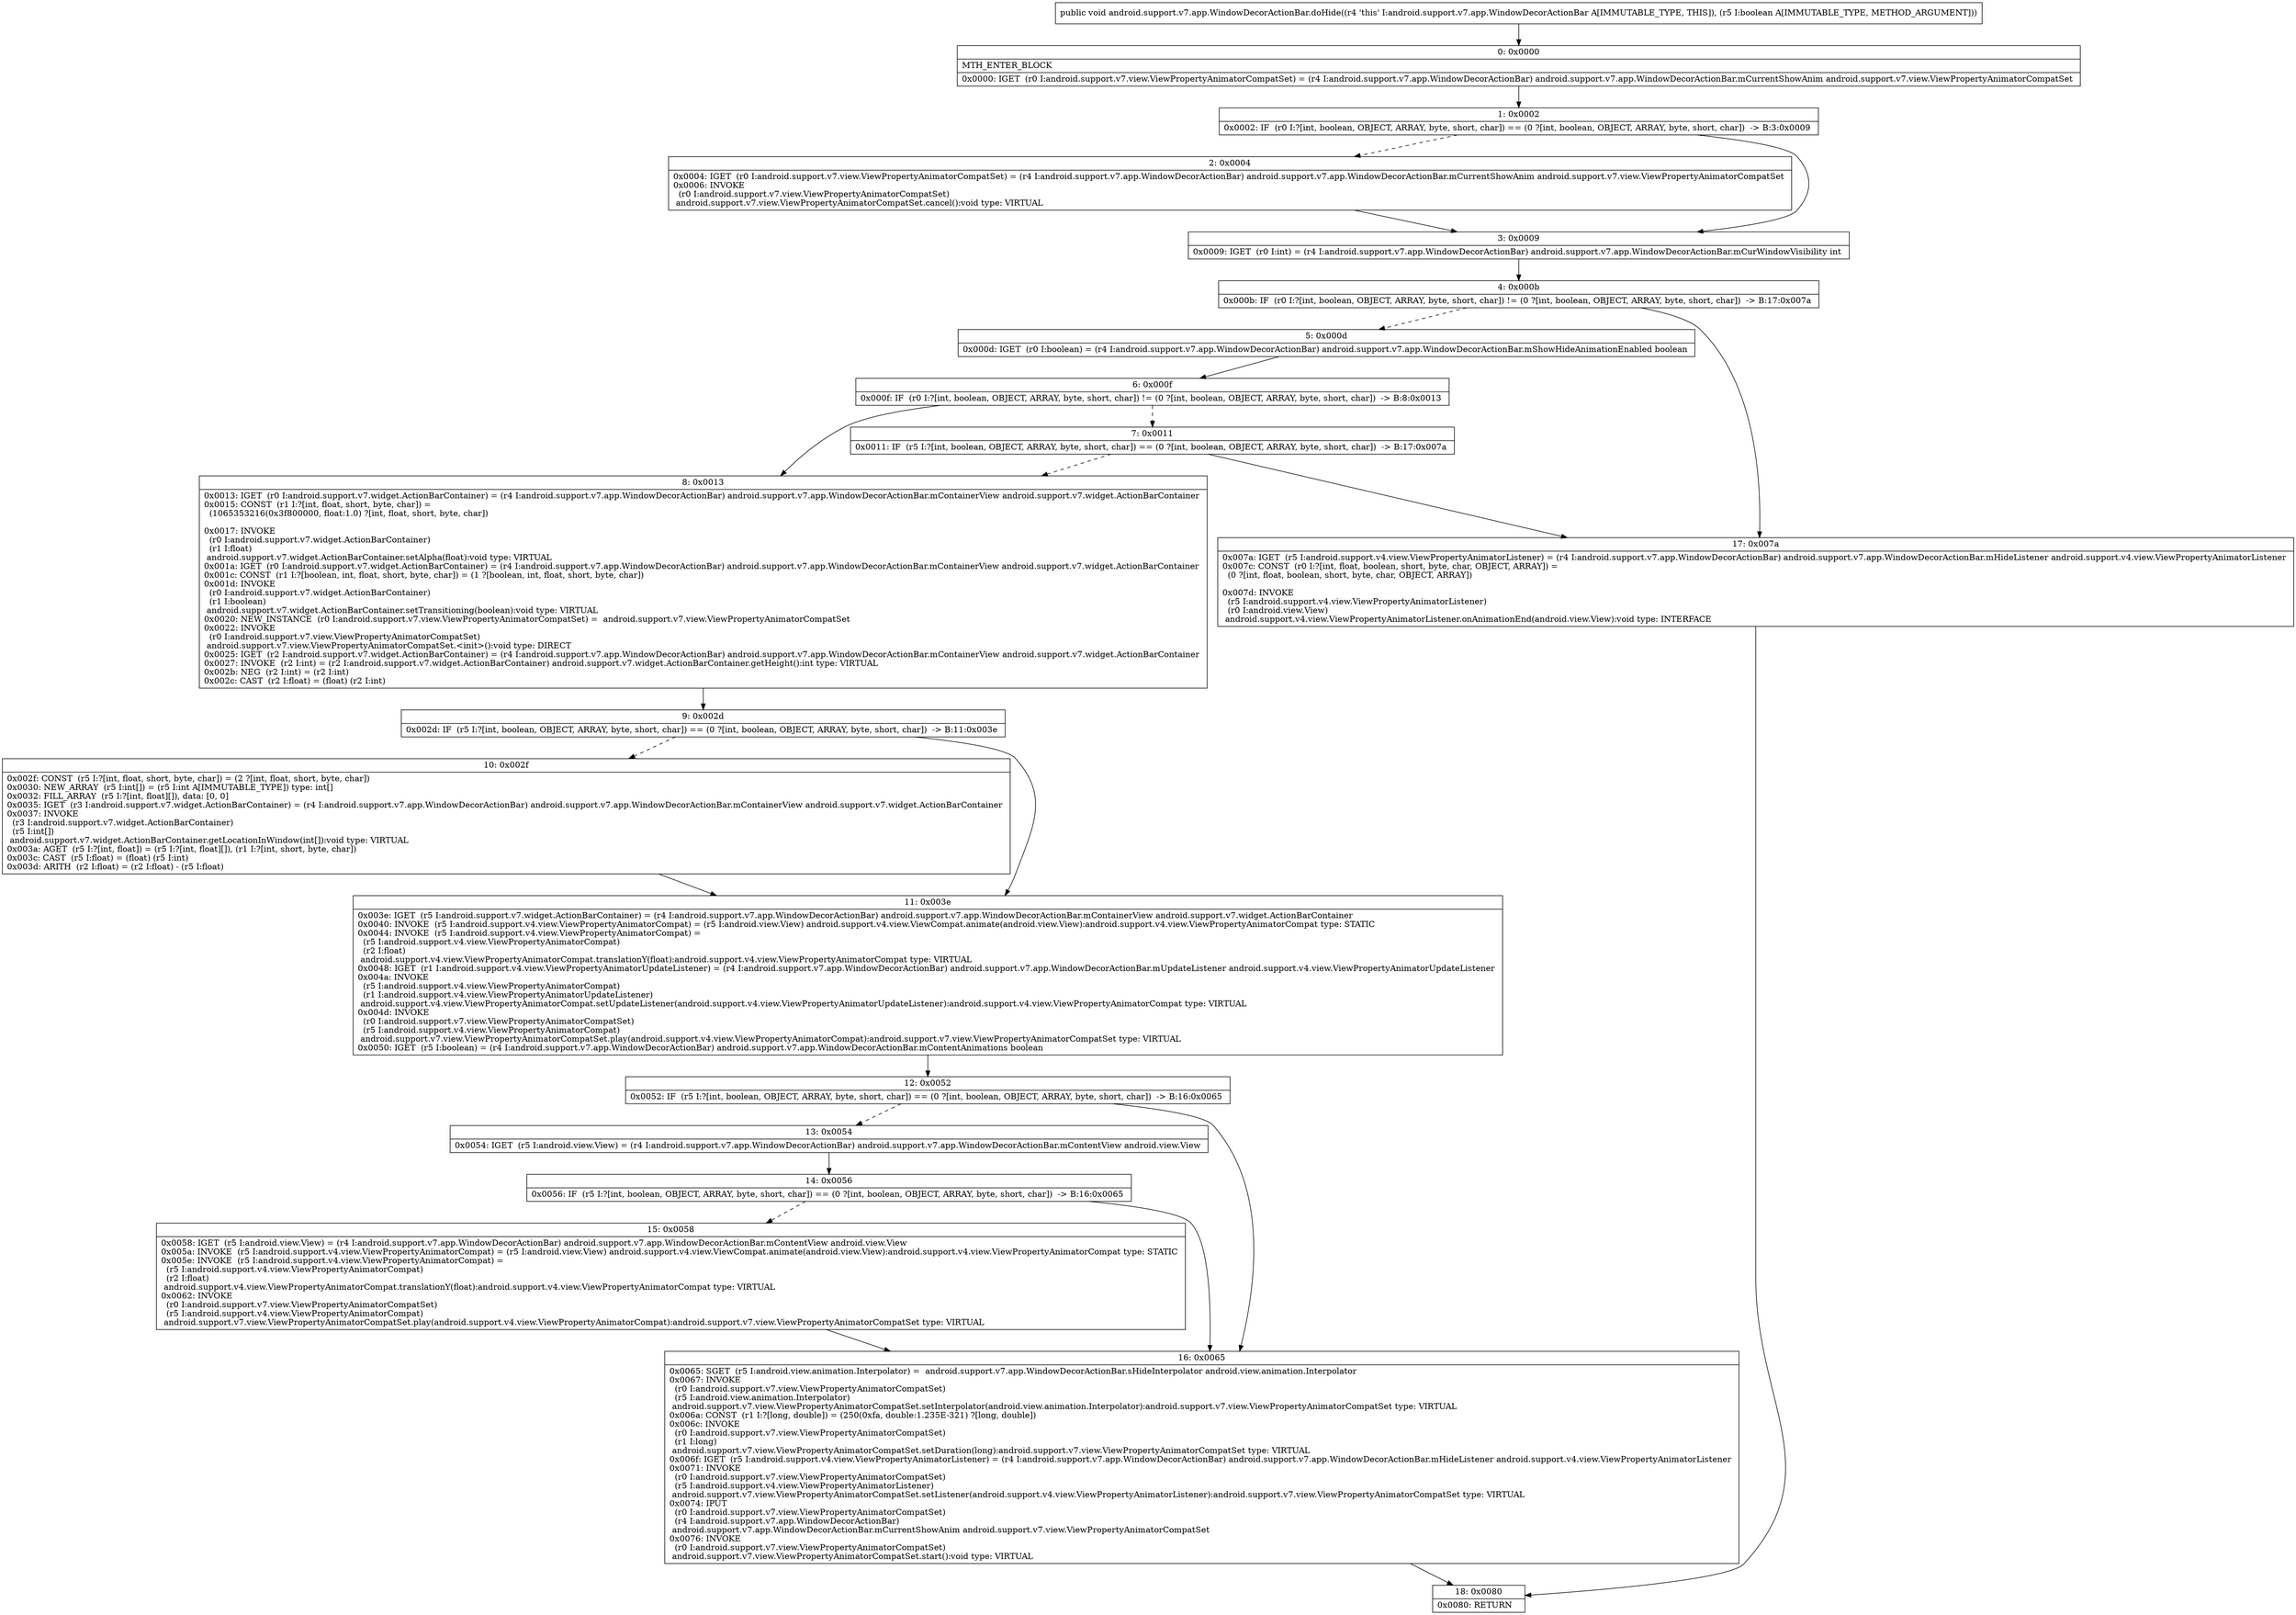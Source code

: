 digraph "CFG forandroid.support.v7.app.WindowDecorActionBar.doHide(Z)V" {
Node_0 [shape=record,label="{0\:\ 0x0000|MTH_ENTER_BLOCK\l|0x0000: IGET  (r0 I:android.support.v7.view.ViewPropertyAnimatorCompatSet) = (r4 I:android.support.v7.app.WindowDecorActionBar) android.support.v7.app.WindowDecorActionBar.mCurrentShowAnim android.support.v7.view.ViewPropertyAnimatorCompatSet \l}"];
Node_1 [shape=record,label="{1\:\ 0x0002|0x0002: IF  (r0 I:?[int, boolean, OBJECT, ARRAY, byte, short, char]) == (0 ?[int, boolean, OBJECT, ARRAY, byte, short, char])  \-\> B:3:0x0009 \l}"];
Node_2 [shape=record,label="{2\:\ 0x0004|0x0004: IGET  (r0 I:android.support.v7.view.ViewPropertyAnimatorCompatSet) = (r4 I:android.support.v7.app.WindowDecorActionBar) android.support.v7.app.WindowDecorActionBar.mCurrentShowAnim android.support.v7.view.ViewPropertyAnimatorCompatSet \l0x0006: INVOKE  \l  (r0 I:android.support.v7.view.ViewPropertyAnimatorCompatSet)\l android.support.v7.view.ViewPropertyAnimatorCompatSet.cancel():void type: VIRTUAL \l}"];
Node_3 [shape=record,label="{3\:\ 0x0009|0x0009: IGET  (r0 I:int) = (r4 I:android.support.v7.app.WindowDecorActionBar) android.support.v7.app.WindowDecorActionBar.mCurWindowVisibility int \l}"];
Node_4 [shape=record,label="{4\:\ 0x000b|0x000b: IF  (r0 I:?[int, boolean, OBJECT, ARRAY, byte, short, char]) != (0 ?[int, boolean, OBJECT, ARRAY, byte, short, char])  \-\> B:17:0x007a \l}"];
Node_5 [shape=record,label="{5\:\ 0x000d|0x000d: IGET  (r0 I:boolean) = (r4 I:android.support.v7.app.WindowDecorActionBar) android.support.v7.app.WindowDecorActionBar.mShowHideAnimationEnabled boolean \l}"];
Node_6 [shape=record,label="{6\:\ 0x000f|0x000f: IF  (r0 I:?[int, boolean, OBJECT, ARRAY, byte, short, char]) != (0 ?[int, boolean, OBJECT, ARRAY, byte, short, char])  \-\> B:8:0x0013 \l}"];
Node_7 [shape=record,label="{7\:\ 0x0011|0x0011: IF  (r5 I:?[int, boolean, OBJECT, ARRAY, byte, short, char]) == (0 ?[int, boolean, OBJECT, ARRAY, byte, short, char])  \-\> B:17:0x007a \l}"];
Node_8 [shape=record,label="{8\:\ 0x0013|0x0013: IGET  (r0 I:android.support.v7.widget.ActionBarContainer) = (r4 I:android.support.v7.app.WindowDecorActionBar) android.support.v7.app.WindowDecorActionBar.mContainerView android.support.v7.widget.ActionBarContainer \l0x0015: CONST  (r1 I:?[int, float, short, byte, char]) = \l  (1065353216(0x3f800000, float:1.0) ?[int, float, short, byte, char])\l \l0x0017: INVOKE  \l  (r0 I:android.support.v7.widget.ActionBarContainer)\l  (r1 I:float)\l android.support.v7.widget.ActionBarContainer.setAlpha(float):void type: VIRTUAL \l0x001a: IGET  (r0 I:android.support.v7.widget.ActionBarContainer) = (r4 I:android.support.v7.app.WindowDecorActionBar) android.support.v7.app.WindowDecorActionBar.mContainerView android.support.v7.widget.ActionBarContainer \l0x001c: CONST  (r1 I:?[boolean, int, float, short, byte, char]) = (1 ?[boolean, int, float, short, byte, char]) \l0x001d: INVOKE  \l  (r0 I:android.support.v7.widget.ActionBarContainer)\l  (r1 I:boolean)\l android.support.v7.widget.ActionBarContainer.setTransitioning(boolean):void type: VIRTUAL \l0x0020: NEW_INSTANCE  (r0 I:android.support.v7.view.ViewPropertyAnimatorCompatSet) =  android.support.v7.view.ViewPropertyAnimatorCompatSet \l0x0022: INVOKE  \l  (r0 I:android.support.v7.view.ViewPropertyAnimatorCompatSet)\l android.support.v7.view.ViewPropertyAnimatorCompatSet.\<init\>():void type: DIRECT \l0x0025: IGET  (r2 I:android.support.v7.widget.ActionBarContainer) = (r4 I:android.support.v7.app.WindowDecorActionBar) android.support.v7.app.WindowDecorActionBar.mContainerView android.support.v7.widget.ActionBarContainer \l0x0027: INVOKE  (r2 I:int) = (r2 I:android.support.v7.widget.ActionBarContainer) android.support.v7.widget.ActionBarContainer.getHeight():int type: VIRTUAL \l0x002b: NEG  (r2 I:int) = (r2 I:int) \l0x002c: CAST  (r2 I:float) = (float) (r2 I:int) \l}"];
Node_9 [shape=record,label="{9\:\ 0x002d|0x002d: IF  (r5 I:?[int, boolean, OBJECT, ARRAY, byte, short, char]) == (0 ?[int, boolean, OBJECT, ARRAY, byte, short, char])  \-\> B:11:0x003e \l}"];
Node_10 [shape=record,label="{10\:\ 0x002f|0x002f: CONST  (r5 I:?[int, float, short, byte, char]) = (2 ?[int, float, short, byte, char]) \l0x0030: NEW_ARRAY  (r5 I:int[]) = (r5 I:int A[IMMUTABLE_TYPE]) type: int[] \l0x0032: FILL_ARRAY  (r5 I:?[int, float][]), data: [0, 0] \l0x0035: IGET  (r3 I:android.support.v7.widget.ActionBarContainer) = (r4 I:android.support.v7.app.WindowDecorActionBar) android.support.v7.app.WindowDecorActionBar.mContainerView android.support.v7.widget.ActionBarContainer \l0x0037: INVOKE  \l  (r3 I:android.support.v7.widget.ActionBarContainer)\l  (r5 I:int[])\l android.support.v7.widget.ActionBarContainer.getLocationInWindow(int[]):void type: VIRTUAL \l0x003a: AGET  (r5 I:?[int, float]) = (r5 I:?[int, float][]), (r1 I:?[int, short, byte, char]) \l0x003c: CAST  (r5 I:float) = (float) (r5 I:int) \l0x003d: ARITH  (r2 I:float) = (r2 I:float) \- (r5 I:float) \l}"];
Node_11 [shape=record,label="{11\:\ 0x003e|0x003e: IGET  (r5 I:android.support.v7.widget.ActionBarContainer) = (r4 I:android.support.v7.app.WindowDecorActionBar) android.support.v7.app.WindowDecorActionBar.mContainerView android.support.v7.widget.ActionBarContainer \l0x0040: INVOKE  (r5 I:android.support.v4.view.ViewPropertyAnimatorCompat) = (r5 I:android.view.View) android.support.v4.view.ViewCompat.animate(android.view.View):android.support.v4.view.ViewPropertyAnimatorCompat type: STATIC \l0x0044: INVOKE  (r5 I:android.support.v4.view.ViewPropertyAnimatorCompat) = \l  (r5 I:android.support.v4.view.ViewPropertyAnimatorCompat)\l  (r2 I:float)\l android.support.v4.view.ViewPropertyAnimatorCompat.translationY(float):android.support.v4.view.ViewPropertyAnimatorCompat type: VIRTUAL \l0x0048: IGET  (r1 I:android.support.v4.view.ViewPropertyAnimatorUpdateListener) = (r4 I:android.support.v7.app.WindowDecorActionBar) android.support.v7.app.WindowDecorActionBar.mUpdateListener android.support.v4.view.ViewPropertyAnimatorUpdateListener \l0x004a: INVOKE  \l  (r5 I:android.support.v4.view.ViewPropertyAnimatorCompat)\l  (r1 I:android.support.v4.view.ViewPropertyAnimatorUpdateListener)\l android.support.v4.view.ViewPropertyAnimatorCompat.setUpdateListener(android.support.v4.view.ViewPropertyAnimatorUpdateListener):android.support.v4.view.ViewPropertyAnimatorCompat type: VIRTUAL \l0x004d: INVOKE  \l  (r0 I:android.support.v7.view.ViewPropertyAnimatorCompatSet)\l  (r5 I:android.support.v4.view.ViewPropertyAnimatorCompat)\l android.support.v7.view.ViewPropertyAnimatorCompatSet.play(android.support.v4.view.ViewPropertyAnimatorCompat):android.support.v7.view.ViewPropertyAnimatorCompatSet type: VIRTUAL \l0x0050: IGET  (r5 I:boolean) = (r4 I:android.support.v7.app.WindowDecorActionBar) android.support.v7.app.WindowDecorActionBar.mContentAnimations boolean \l}"];
Node_12 [shape=record,label="{12\:\ 0x0052|0x0052: IF  (r5 I:?[int, boolean, OBJECT, ARRAY, byte, short, char]) == (0 ?[int, boolean, OBJECT, ARRAY, byte, short, char])  \-\> B:16:0x0065 \l}"];
Node_13 [shape=record,label="{13\:\ 0x0054|0x0054: IGET  (r5 I:android.view.View) = (r4 I:android.support.v7.app.WindowDecorActionBar) android.support.v7.app.WindowDecorActionBar.mContentView android.view.View \l}"];
Node_14 [shape=record,label="{14\:\ 0x0056|0x0056: IF  (r5 I:?[int, boolean, OBJECT, ARRAY, byte, short, char]) == (0 ?[int, boolean, OBJECT, ARRAY, byte, short, char])  \-\> B:16:0x0065 \l}"];
Node_15 [shape=record,label="{15\:\ 0x0058|0x0058: IGET  (r5 I:android.view.View) = (r4 I:android.support.v7.app.WindowDecorActionBar) android.support.v7.app.WindowDecorActionBar.mContentView android.view.View \l0x005a: INVOKE  (r5 I:android.support.v4.view.ViewPropertyAnimatorCompat) = (r5 I:android.view.View) android.support.v4.view.ViewCompat.animate(android.view.View):android.support.v4.view.ViewPropertyAnimatorCompat type: STATIC \l0x005e: INVOKE  (r5 I:android.support.v4.view.ViewPropertyAnimatorCompat) = \l  (r5 I:android.support.v4.view.ViewPropertyAnimatorCompat)\l  (r2 I:float)\l android.support.v4.view.ViewPropertyAnimatorCompat.translationY(float):android.support.v4.view.ViewPropertyAnimatorCompat type: VIRTUAL \l0x0062: INVOKE  \l  (r0 I:android.support.v7.view.ViewPropertyAnimatorCompatSet)\l  (r5 I:android.support.v4.view.ViewPropertyAnimatorCompat)\l android.support.v7.view.ViewPropertyAnimatorCompatSet.play(android.support.v4.view.ViewPropertyAnimatorCompat):android.support.v7.view.ViewPropertyAnimatorCompatSet type: VIRTUAL \l}"];
Node_16 [shape=record,label="{16\:\ 0x0065|0x0065: SGET  (r5 I:android.view.animation.Interpolator) =  android.support.v7.app.WindowDecorActionBar.sHideInterpolator android.view.animation.Interpolator \l0x0067: INVOKE  \l  (r0 I:android.support.v7.view.ViewPropertyAnimatorCompatSet)\l  (r5 I:android.view.animation.Interpolator)\l android.support.v7.view.ViewPropertyAnimatorCompatSet.setInterpolator(android.view.animation.Interpolator):android.support.v7.view.ViewPropertyAnimatorCompatSet type: VIRTUAL \l0x006a: CONST  (r1 I:?[long, double]) = (250(0xfa, double:1.235E\-321) ?[long, double]) \l0x006c: INVOKE  \l  (r0 I:android.support.v7.view.ViewPropertyAnimatorCompatSet)\l  (r1 I:long)\l android.support.v7.view.ViewPropertyAnimatorCompatSet.setDuration(long):android.support.v7.view.ViewPropertyAnimatorCompatSet type: VIRTUAL \l0x006f: IGET  (r5 I:android.support.v4.view.ViewPropertyAnimatorListener) = (r4 I:android.support.v7.app.WindowDecorActionBar) android.support.v7.app.WindowDecorActionBar.mHideListener android.support.v4.view.ViewPropertyAnimatorListener \l0x0071: INVOKE  \l  (r0 I:android.support.v7.view.ViewPropertyAnimatorCompatSet)\l  (r5 I:android.support.v4.view.ViewPropertyAnimatorListener)\l android.support.v7.view.ViewPropertyAnimatorCompatSet.setListener(android.support.v4.view.ViewPropertyAnimatorListener):android.support.v7.view.ViewPropertyAnimatorCompatSet type: VIRTUAL \l0x0074: IPUT  \l  (r0 I:android.support.v7.view.ViewPropertyAnimatorCompatSet)\l  (r4 I:android.support.v7.app.WindowDecorActionBar)\l android.support.v7.app.WindowDecorActionBar.mCurrentShowAnim android.support.v7.view.ViewPropertyAnimatorCompatSet \l0x0076: INVOKE  \l  (r0 I:android.support.v7.view.ViewPropertyAnimatorCompatSet)\l android.support.v7.view.ViewPropertyAnimatorCompatSet.start():void type: VIRTUAL \l}"];
Node_17 [shape=record,label="{17\:\ 0x007a|0x007a: IGET  (r5 I:android.support.v4.view.ViewPropertyAnimatorListener) = (r4 I:android.support.v7.app.WindowDecorActionBar) android.support.v7.app.WindowDecorActionBar.mHideListener android.support.v4.view.ViewPropertyAnimatorListener \l0x007c: CONST  (r0 I:?[int, float, boolean, short, byte, char, OBJECT, ARRAY]) = \l  (0 ?[int, float, boolean, short, byte, char, OBJECT, ARRAY])\l \l0x007d: INVOKE  \l  (r5 I:android.support.v4.view.ViewPropertyAnimatorListener)\l  (r0 I:android.view.View)\l android.support.v4.view.ViewPropertyAnimatorListener.onAnimationEnd(android.view.View):void type: INTERFACE \l}"];
Node_18 [shape=record,label="{18\:\ 0x0080|0x0080: RETURN   \l}"];
MethodNode[shape=record,label="{public void android.support.v7.app.WindowDecorActionBar.doHide((r4 'this' I:android.support.v7.app.WindowDecorActionBar A[IMMUTABLE_TYPE, THIS]), (r5 I:boolean A[IMMUTABLE_TYPE, METHOD_ARGUMENT])) }"];
MethodNode -> Node_0;
Node_0 -> Node_1;
Node_1 -> Node_2[style=dashed];
Node_1 -> Node_3;
Node_2 -> Node_3;
Node_3 -> Node_4;
Node_4 -> Node_5[style=dashed];
Node_4 -> Node_17;
Node_5 -> Node_6;
Node_6 -> Node_7[style=dashed];
Node_6 -> Node_8;
Node_7 -> Node_8[style=dashed];
Node_7 -> Node_17;
Node_8 -> Node_9;
Node_9 -> Node_10[style=dashed];
Node_9 -> Node_11;
Node_10 -> Node_11;
Node_11 -> Node_12;
Node_12 -> Node_13[style=dashed];
Node_12 -> Node_16;
Node_13 -> Node_14;
Node_14 -> Node_15[style=dashed];
Node_14 -> Node_16;
Node_15 -> Node_16;
Node_16 -> Node_18;
Node_17 -> Node_18;
}

